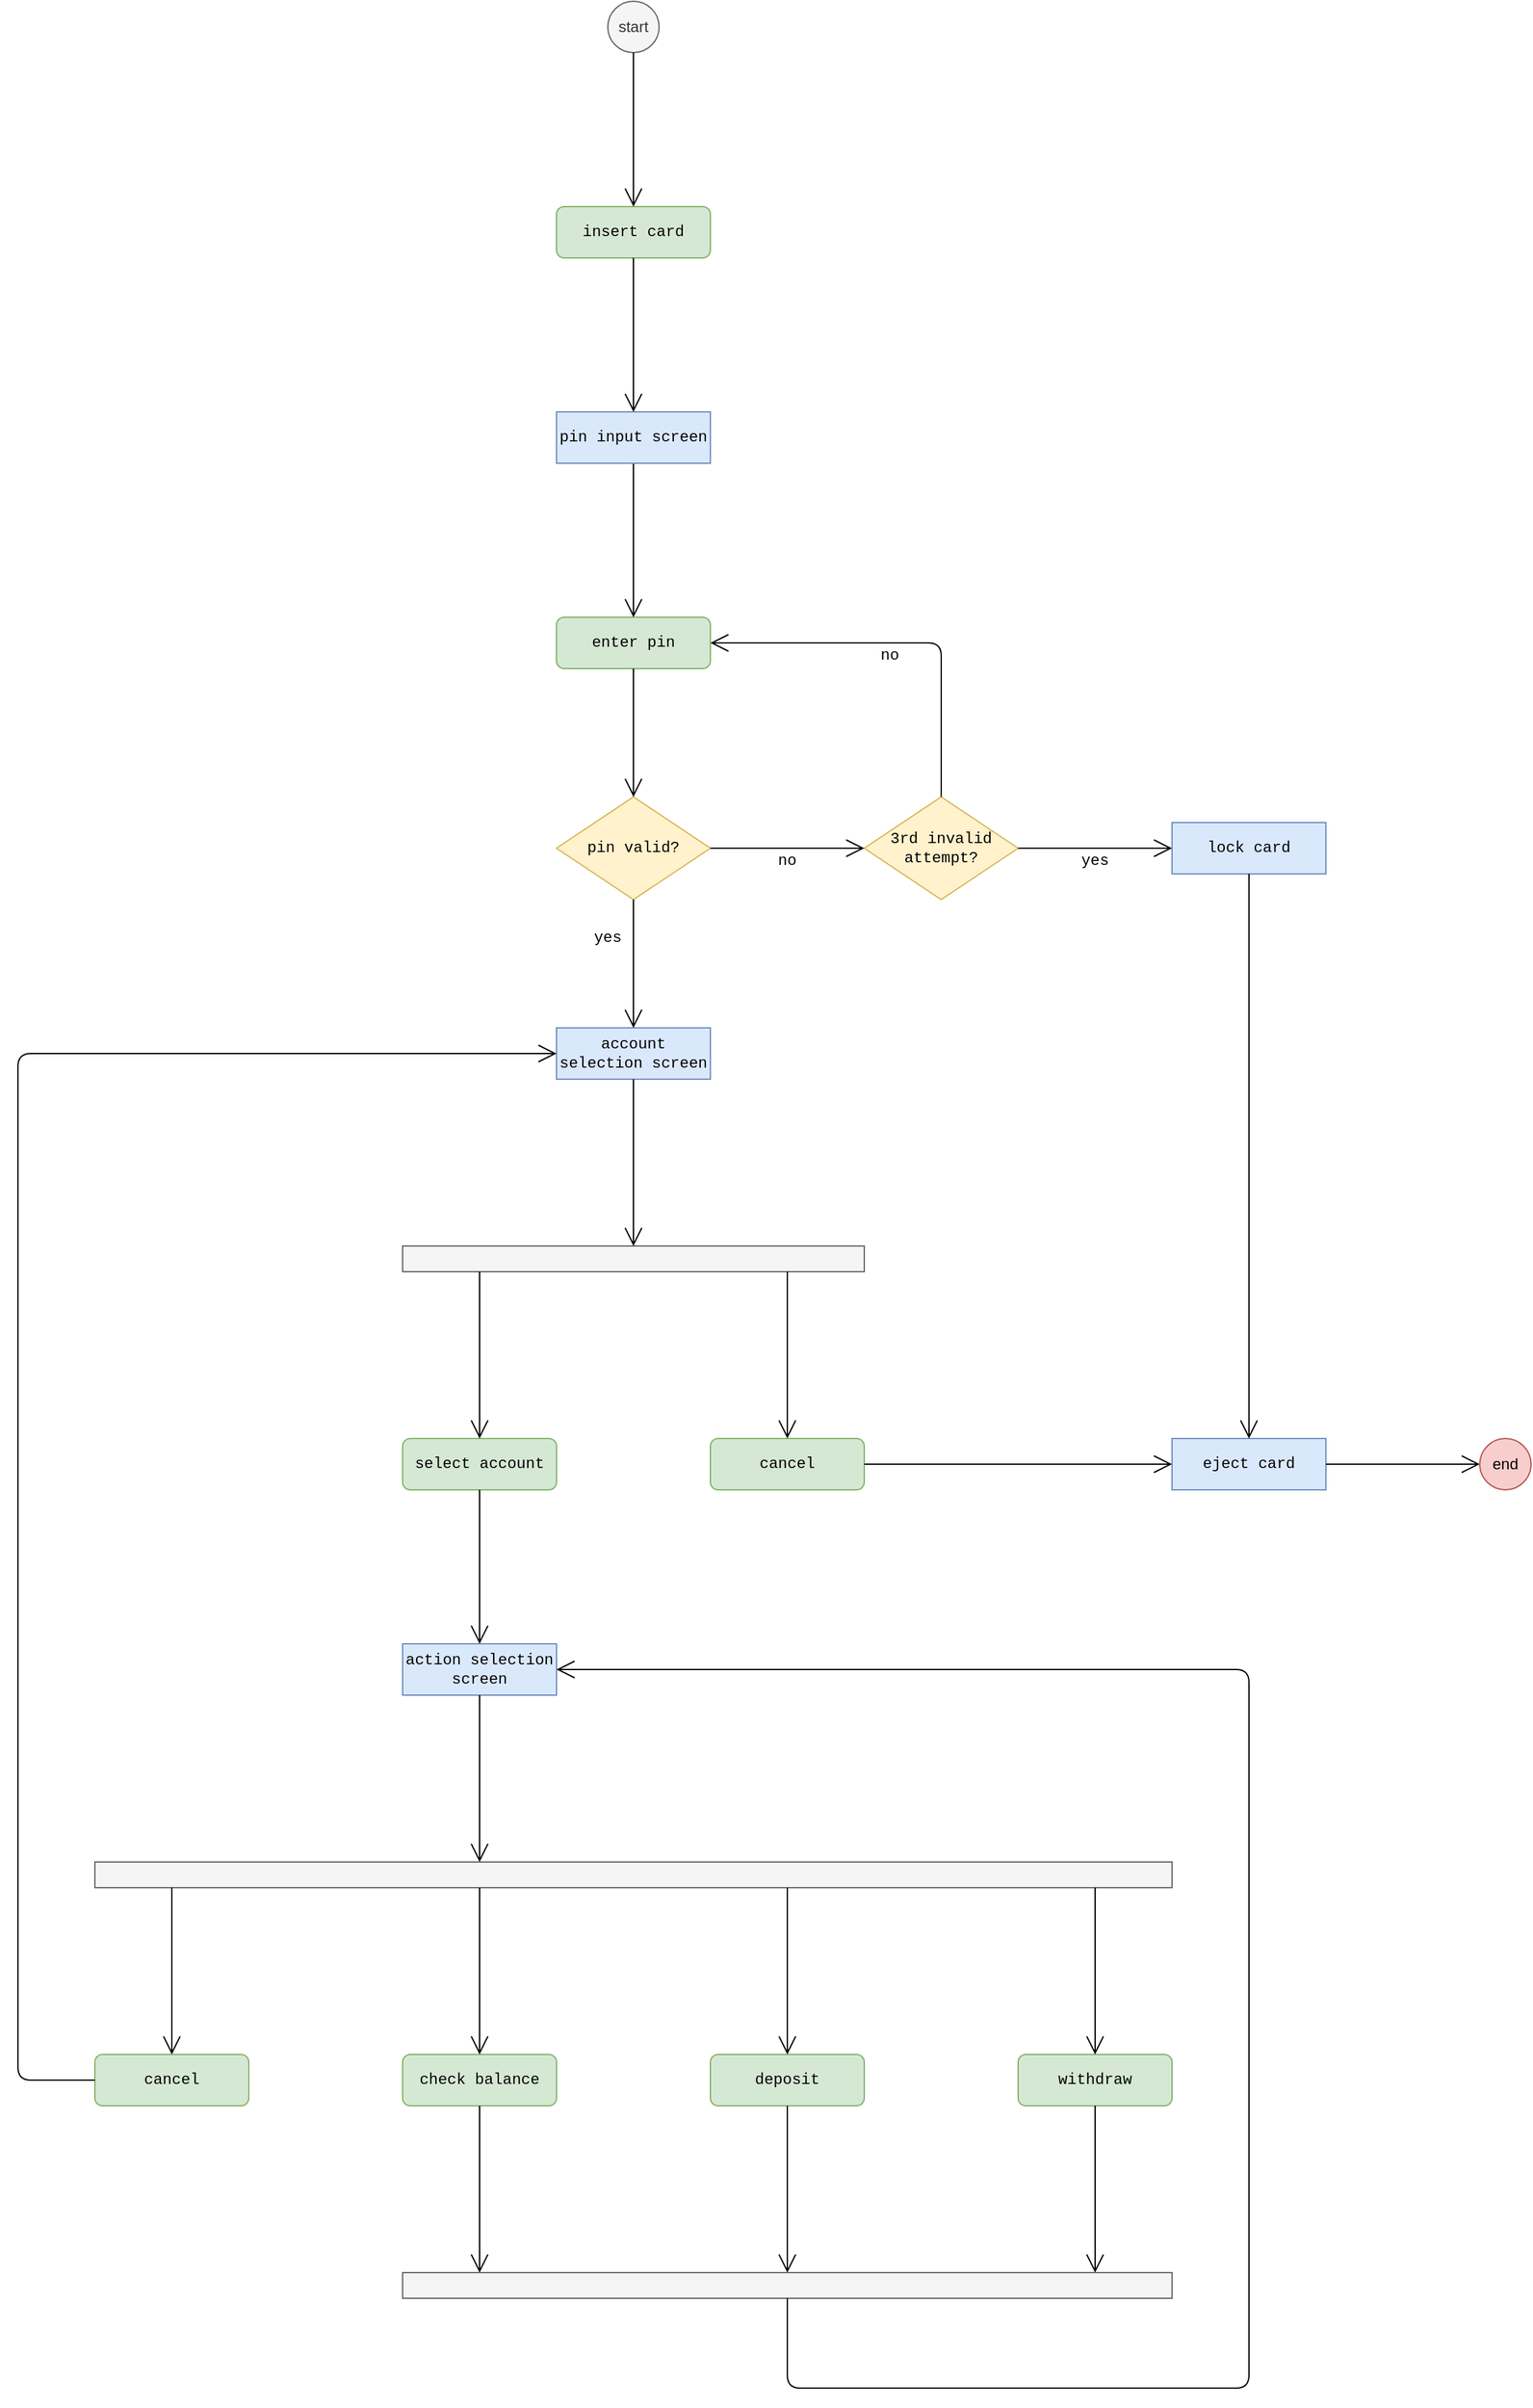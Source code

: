 <mxfile version="14.1.8" type="device"><diagram id="ihqMIaTf8OAF57CBlRL2" name="Page-1"><mxGraphModel dx="2200" dy="1813" grid="1" gridSize="10" guides="1" tooltips="1" connect="1" arrows="1" fold="1" page="1" pageScale="1" pageWidth="850" pageHeight="1100" math="0" shadow="0"><root><mxCell id="0"/><mxCell id="1" parent="0"/><mxCell id="f5XlnGI-PrZ9Zr5Y0vNG-1" value="start" style="ellipse;whiteSpace=wrap;html=1;aspect=fixed;fillColor=#f5f5f5;strokeColor=#666666;fontColor=#333333;" vertex="1" parent="1"><mxGeometry x="80" y="-120" width="40" height="40" as="geometry"/></mxCell><mxCell id="f5XlnGI-PrZ9Zr5Y0vNG-2" value="insert card" style="rounded=1;whiteSpace=wrap;html=1;fontFamily=Courier New;fillColor=#d5e8d4;strokeColor=#82b366;" vertex="1" parent="1"><mxGeometry x="40" y="40" width="120" height="40" as="geometry"/></mxCell><mxCell id="f5XlnGI-PrZ9Zr5Y0vNG-3" value="enter pin" style="rounded=1;whiteSpace=wrap;html=1;fontFamily=Courier New;fillColor=#d5e8d4;strokeColor=#82b366;" vertex="1" parent="1"><mxGeometry x="40" y="360" width="120" height="40" as="geometry"/></mxCell><mxCell id="f5XlnGI-PrZ9Zr5Y0vNG-4" value="pin valid?" style="rhombus;whiteSpace=wrap;html=1;fontFamily=Courier New;fillColor=#fff2cc;strokeColor=#d6b656;" vertex="1" parent="1"><mxGeometry x="40" y="500" width="120" height="80" as="geometry"/></mxCell><mxCell id="f5XlnGI-PrZ9Zr5Y0vNG-8" value="account selection screen" style="rounded=0;whiteSpace=wrap;html=1;fontFamily=Courier New;fillColor=#dae8fc;strokeColor=#6c8ebf;" vertex="1" parent="1"><mxGeometry x="40" y="680" width="120" height="40" as="geometry"/></mxCell><mxCell id="f5XlnGI-PrZ9Zr5Y0vNG-9" value="action selection screen" style="rounded=0;whiteSpace=wrap;html=1;fontFamily=Courier New;fillColor=#dae8fc;strokeColor=#6c8ebf;" vertex="1" parent="1"><mxGeometry x="-80" y="1160" width="120" height="40" as="geometry"/></mxCell><mxCell id="f5XlnGI-PrZ9Zr5Y0vNG-10" value="3rd invalid attempt?" style="rhombus;whiteSpace=wrap;html=1;fontFamily=Courier New;fillColor=#fff2cc;strokeColor=#d6b656;" vertex="1" parent="1"><mxGeometry x="280" y="500" width="120" height="80" as="geometry"/></mxCell><mxCell id="f5XlnGI-PrZ9Zr5Y0vNG-11" value="eject card" style="rounded=0;whiteSpace=wrap;html=1;fontFamily=Courier New;fillColor=#dae8fc;strokeColor=#6c8ebf;" vertex="1" parent="1"><mxGeometry x="520" y="1000" width="120" height="40" as="geometry"/></mxCell><mxCell id="f5XlnGI-PrZ9Zr5Y0vNG-12" value="lock card" style="rounded=0;whiteSpace=wrap;html=1;fontFamily=Courier New;fillColor=#dae8fc;strokeColor=#6c8ebf;" vertex="1" parent="1"><mxGeometry x="520" y="520" width="120" height="40" as="geometry"/></mxCell><mxCell id="f5XlnGI-PrZ9Zr5Y0vNG-14" value="" style="rounded=0;whiteSpace=wrap;html=1;fontFamily=Courier New;fillColor=#f5f5f5;strokeColor=#666666;fontColor=#333333;" vertex="1" parent="1"><mxGeometry x="-80" y="850" width="360" height="20" as="geometry"/></mxCell><mxCell id="f5XlnGI-PrZ9Zr5Y0vNG-15" value="select account" style="rounded=1;whiteSpace=wrap;html=1;fontFamily=Courier New;fillColor=#d5e8d4;strokeColor=#82b366;" vertex="1" parent="1"><mxGeometry x="-80" y="1000" width="120" height="40" as="geometry"/></mxCell><mxCell id="f5XlnGI-PrZ9Zr5Y0vNG-16" value="cancel" style="rounded=1;whiteSpace=wrap;html=1;fontFamily=Courier New;fillColor=#d5e8d4;strokeColor=#82b366;" vertex="1" parent="1"><mxGeometry x="160" y="1000" width="120" height="40" as="geometry"/></mxCell><mxCell id="f5XlnGI-PrZ9Zr5Y0vNG-17" value="" style="rounded=0;whiteSpace=wrap;html=1;fontFamily=Courier New;fillColor=#f5f5f5;strokeColor=#666666;fontColor=#333333;" vertex="1" parent="1"><mxGeometry x="-320" y="1330" width="840" height="20" as="geometry"/></mxCell><mxCell id="f5XlnGI-PrZ9Zr5Y0vNG-18" value="check balance" style="rounded=1;whiteSpace=wrap;html=1;fontFamily=Courier New;fillColor=#d5e8d4;strokeColor=#82b366;" vertex="1" parent="1"><mxGeometry x="-80" y="1480" width="120" height="40" as="geometry"/></mxCell><mxCell id="f5XlnGI-PrZ9Zr5Y0vNG-19" value="deposit" style="rounded=1;whiteSpace=wrap;html=1;fontFamily=Courier New;fillColor=#d5e8d4;strokeColor=#82b366;" vertex="1" parent="1"><mxGeometry x="160" y="1480" width="120" height="40" as="geometry"/></mxCell><mxCell id="f5XlnGI-PrZ9Zr5Y0vNG-20" value="withdraw" style="rounded=1;whiteSpace=wrap;html=1;fontFamily=Courier New;fillColor=#d5e8d4;strokeColor=#82b366;" vertex="1" parent="1"><mxGeometry x="400" y="1480" width="120" height="40" as="geometry"/></mxCell><mxCell id="f5XlnGI-PrZ9Zr5Y0vNG-21" value="cancel" style="rounded=1;whiteSpace=wrap;html=1;fontFamily=Courier New;fillColor=#d5e8d4;strokeColor=#82b366;" vertex="1" parent="1"><mxGeometry x="-320" y="1480" width="120" height="40" as="geometry"/></mxCell><mxCell id="f5XlnGI-PrZ9Zr5Y0vNG-22" value="" style="endArrow=open;endFill=1;endSize=12;html=1;fontFamily=Courier New;exitX=0;exitY=0.5;exitDx=0;exitDy=0;entryX=0;entryY=0.5;entryDx=0;entryDy=0;" edge="1" parent="1" source="f5XlnGI-PrZ9Zr5Y0vNG-21" target="f5XlnGI-PrZ9Zr5Y0vNG-8"><mxGeometry width="160" relative="1" as="geometry"><mxPoint x="-10" y="1330" as="sourcePoint"/><mxPoint x="150" y="1330" as="targetPoint"/><Array as="points"><mxPoint x="-380" y="1500"/><mxPoint x="-380" y="700"/></Array></mxGeometry></mxCell><mxCell id="f5XlnGI-PrZ9Zr5Y0vNG-23" value="" style="endArrow=open;endFill=1;endSize=12;html=1;fontFamily=Courier New;exitX=0.5;exitY=1;exitDx=0;exitDy=0;" edge="1" parent="1" source="f5XlnGI-PrZ9Zr5Y0vNG-8"><mxGeometry width="160" relative="1" as="geometry"><mxPoint x="-10" y="960" as="sourcePoint"/><mxPoint x="100" y="850" as="targetPoint"/></mxGeometry></mxCell><mxCell id="f5XlnGI-PrZ9Zr5Y0vNG-24" value="" style="endArrow=open;endFill=1;endSize=12;html=1;fontFamily=Courier New;" edge="1" parent="1"><mxGeometry width="160" relative="1" as="geometry"><mxPoint x="-20" y="870" as="sourcePoint"/><mxPoint x="-20" y="1000" as="targetPoint"/></mxGeometry></mxCell><mxCell id="f5XlnGI-PrZ9Zr5Y0vNG-27" value="" style="endArrow=open;endFill=1;endSize=12;html=1;fontFamily=Courier New;" edge="1" parent="1"><mxGeometry width="160" relative="1" as="geometry"><mxPoint x="220" y="870" as="sourcePoint"/><mxPoint x="220" y="1000" as="targetPoint"/></mxGeometry></mxCell><mxCell id="f5XlnGI-PrZ9Zr5Y0vNG-28" value="" style="endArrow=open;endFill=1;endSize=12;html=1;fontFamily=Courier New;exitX=0.5;exitY=1;exitDx=0;exitDy=0;entryX=0.5;entryY=0;entryDx=0;entryDy=0;" edge="1" parent="1" source="f5XlnGI-PrZ9Zr5Y0vNG-15" target="f5XlnGI-PrZ9Zr5Y0vNG-9"><mxGeometry width="160" relative="1" as="geometry"><mxPoint x="-10" y="880" as="sourcePoint"/><mxPoint x="-10" y="1010" as="targetPoint"/></mxGeometry></mxCell><mxCell id="f5XlnGI-PrZ9Zr5Y0vNG-29" value="" style="endArrow=open;endFill=1;endSize=12;html=1;fontFamily=Courier New;" edge="1" parent="1"><mxGeometry width="160" relative="1" as="geometry"><mxPoint x="-20" y="1200" as="sourcePoint"/><mxPoint x="-20" y="1330" as="targetPoint"/></mxGeometry></mxCell><mxCell id="f5XlnGI-PrZ9Zr5Y0vNG-30" value="" style="endArrow=open;endFill=1;endSize=12;html=1;fontFamily=Courier New;" edge="1" parent="1"><mxGeometry width="160" relative="1" as="geometry"><mxPoint x="-260" y="1350" as="sourcePoint"/><mxPoint x="-260" y="1480" as="targetPoint"/></mxGeometry></mxCell><mxCell id="f5XlnGI-PrZ9Zr5Y0vNG-31" value="" style="endArrow=open;endFill=1;endSize=12;html=1;fontFamily=Courier New;" edge="1" parent="1"><mxGeometry width="160" relative="1" as="geometry"><mxPoint x="220" y="1350" as="sourcePoint"/><mxPoint x="220" y="1480" as="targetPoint"/></mxGeometry></mxCell><mxCell id="f5XlnGI-PrZ9Zr5Y0vNG-32" value="" style="endArrow=open;endFill=1;endSize=12;html=1;fontFamily=Courier New;" edge="1" parent="1"><mxGeometry width="160" relative="1" as="geometry"><mxPoint x="460" y="1350" as="sourcePoint"/><mxPoint x="460" y="1480" as="targetPoint"/></mxGeometry></mxCell><mxCell id="f5XlnGI-PrZ9Zr5Y0vNG-33" value="" style="endArrow=open;endFill=1;endSize=12;html=1;fontFamily=Courier New;" edge="1" parent="1"><mxGeometry width="160" relative="1" as="geometry"><mxPoint x="-20" y="1350" as="sourcePoint"/><mxPoint x="-20" y="1480" as="targetPoint"/></mxGeometry></mxCell><mxCell id="f5XlnGI-PrZ9Zr5Y0vNG-34" value="" style="endArrow=open;endFill=1;endSize=12;html=1;fontFamily=Courier New;" edge="1" parent="1"><mxGeometry width="160" relative="1" as="geometry"><mxPoint x="220" y="1520" as="sourcePoint"/><mxPoint x="220" y="1650" as="targetPoint"/></mxGeometry></mxCell><mxCell id="f5XlnGI-PrZ9Zr5Y0vNG-35" value="" style="endArrow=open;endFill=1;endSize=12;html=1;fontFamily=Courier New;" edge="1" parent="1"><mxGeometry width="160" relative="1" as="geometry"><mxPoint x="460" y="1520" as="sourcePoint"/><mxPoint x="460" y="1650" as="targetPoint"/></mxGeometry></mxCell><mxCell id="f5XlnGI-PrZ9Zr5Y0vNG-36" value="" style="endArrow=open;endFill=1;endSize=12;html=1;fontFamily=Courier New;" edge="1" parent="1"><mxGeometry width="160" relative="1" as="geometry"><mxPoint x="-20" y="1520" as="sourcePoint"/><mxPoint x="-20" y="1650" as="targetPoint"/></mxGeometry></mxCell><mxCell id="f5XlnGI-PrZ9Zr5Y0vNG-37" value="" style="rounded=0;whiteSpace=wrap;html=1;fontFamily=Courier New;fillColor=#f5f5f5;strokeColor=#666666;fontColor=#333333;" vertex="1" parent="1"><mxGeometry x="-80" y="1650" width="600" height="20" as="geometry"/></mxCell><mxCell id="f5XlnGI-PrZ9Zr5Y0vNG-38" value="" style="endArrow=open;endFill=1;endSize=12;html=1;fontFamily=Courier New;entryX=1;entryY=0.5;entryDx=0;entryDy=0;" edge="1" parent="1" target="f5XlnGI-PrZ9Zr5Y0vNG-9"><mxGeometry width="160" relative="1" as="geometry"><mxPoint x="220" y="1670" as="sourcePoint"/><mxPoint x="580" y="1180" as="targetPoint"/><Array as="points"><mxPoint x="220" y="1740"/><mxPoint x="580" y="1740"/><mxPoint x="580" y="1180"/></Array></mxGeometry></mxCell><mxCell id="f5XlnGI-PrZ9Zr5Y0vNG-39" value="" style="endArrow=open;endFill=1;endSize=12;html=1;fontFamily=Courier New;entryX=0;entryY=0.5;entryDx=0;entryDy=0;exitX=1;exitY=0.5;exitDx=0;exitDy=0;" edge="1" parent="1" source="f5XlnGI-PrZ9Zr5Y0vNG-16" target="f5XlnGI-PrZ9Zr5Y0vNG-11"><mxGeometry width="160" relative="1" as="geometry"><mxPoint x="120" y="870" as="sourcePoint"/><mxPoint x="280" y="870" as="targetPoint"/></mxGeometry></mxCell><mxCell id="f5XlnGI-PrZ9Zr5Y0vNG-40" value="" style="endArrow=open;endFill=1;endSize=12;html=1;fontFamily=Courier New;entryX=0.5;entryY=0;entryDx=0;entryDy=0;exitX=0.5;exitY=1;exitDx=0;exitDy=0;" edge="1" parent="1" source="f5XlnGI-PrZ9Zr5Y0vNG-12" target="f5XlnGI-PrZ9Zr5Y0vNG-11"><mxGeometry width="160" relative="1" as="geometry"><mxPoint x="290" y="1030" as="sourcePoint"/><mxPoint x="530" y="1030" as="targetPoint"/></mxGeometry></mxCell><mxCell id="f5XlnGI-PrZ9Zr5Y0vNG-41" value="" style="endArrow=open;endFill=1;endSize=12;html=1;fontFamily=Courier New;exitX=1;exitY=0.5;exitDx=0;exitDy=0;" edge="1" parent="1" source="f5XlnGI-PrZ9Zr5Y0vNG-11"><mxGeometry width="160" relative="1" as="geometry"><mxPoint x="650" y="1070" as="sourcePoint"/><mxPoint x="760" y="1020" as="targetPoint"/></mxGeometry></mxCell><mxCell id="f5XlnGI-PrZ9Zr5Y0vNG-42" value="end" style="ellipse;whiteSpace=wrap;html=1;aspect=fixed;fillColor=#f8cecc;strokeColor=#b85450;" vertex="1" parent="1"><mxGeometry x="760" y="1000" width="40" height="40" as="geometry"/></mxCell><mxCell id="f5XlnGI-PrZ9Zr5Y0vNG-45" value="" style="endArrow=open;endFill=1;endSize=12;html=1;fontFamily=Courier New;exitX=1;exitY=0.5;exitDx=0;exitDy=0;entryX=0;entryY=0.5;entryDx=0;entryDy=0;" edge="1" parent="1" source="f5XlnGI-PrZ9Zr5Y0vNG-4" target="f5XlnGI-PrZ9Zr5Y0vNG-10"><mxGeometry width="160" relative="1" as="geometry"><mxPoint x="110" y="730" as="sourcePoint"/><mxPoint x="110" y="860" as="targetPoint"/></mxGeometry></mxCell><mxCell id="f5XlnGI-PrZ9Zr5Y0vNG-46" value="" style="endArrow=open;endFill=1;endSize=12;html=1;fontFamily=Courier New;exitX=1;exitY=0.5;exitDx=0;exitDy=0;entryX=0;entryY=0.5;entryDx=0;entryDy=0;" edge="1" parent="1" source="f5XlnGI-PrZ9Zr5Y0vNG-10" target="f5XlnGI-PrZ9Zr5Y0vNG-12"><mxGeometry width="160" relative="1" as="geometry"><mxPoint x="170" y="550" as="sourcePoint"/><mxPoint x="290" y="550" as="targetPoint"/></mxGeometry></mxCell><mxCell id="f5XlnGI-PrZ9Zr5Y0vNG-47" value="" style="endArrow=open;endFill=1;endSize=12;html=1;fontFamily=Courier New;exitX=0.5;exitY=1;exitDx=0;exitDy=0;entryX=0.5;entryY=0;entryDx=0;entryDy=0;" edge="1" parent="1" source="f5XlnGI-PrZ9Zr5Y0vNG-4" target="f5XlnGI-PrZ9Zr5Y0vNG-8"><mxGeometry width="160" relative="1" as="geometry"><mxPoint x="410" y="550" as="sourcePoint"/><mxPoint x="530" y="550" as="targetPoint"/></mxGeometry></mxCell><mxCell id="f5XlnGI-PrZ9Zr5Y0vNG-48" value="" style="endArrow=open;endFill=1;endSize=12;html=1;fontFamily=Courier New;exitX=0.5;exitY=1;exitDx=0;exitDy=0;entryX=0.5;entryY=0;entryDx=0;entryDy=0;" edge="1" parent="1" source="f5XlnGI-PrZ9Zr5Y0vNG-3" target="f5XlnGI-PrZ9Zr5Y0vNG-4"><mxGeometry width="160" relative="1" as="geometry"><mxPoint x="110" y="590" as="sourcePoint"/><mxPoint x="110" y="690" as="targetPoint"/></mxGeometry></mxCell><mxCell id="f5XlnGI-PrZ9Zr5Y0vNG-49" value="" style="endArrow=open;endFill=1;endSize=12;html=1;fontFamily=Courier New;entryX=0.5;entryY=0;entryDx=0;entryDy=0;exitX=0.5;exitY=1;exitDx=0;exitDy=0;" edge="1" parent="1" source="f5XlnGI-PrZ9Zr5Y0vNG-58" target="f5XlnGI-PrZ9Zr5Y0vNG-3"><mxGeometry width="160" relative="1" as="geometry"><mxPoint x="100" y="280" as="sourcePoint"/><mxPoint x="110" y="510" as="targetPoint"/></mxGeometry></mxCell><mxCell id="f5XlnGI-PrZ9Zr5Y0vNG-50" value="" style="endArrow=open;endFill=1;endSize=12;html=1;fontFamily=Courier New;exitX=0.5;exitY=1;exitDx=0;exitDy=0;entryX=0.5;entryY=0;entryDx=0;entryDy=0;" edge="1" parent="1" source="f5XlnGI-PrZ9Zr5Y0vNG-1" target="f5XlnGI-PrZ9Zr5Y0vNG-2"><mxGeometry width="160" relative="1" as="geometry"><mxPoint x="110" y="90" as="sourcePoint"/><mxPoint x="110" y="210" as="targetPoint"/></mxGeometry></mxCell><mxCell id="f5XlnGI-PrZ9Zr5Y0vNG-52" value="" style="endArrow=open;endFill=1;endSize=12;html=1;fontFamily=Courier New;exitX=0.5;exitY=0;exitDx=0;exitDy=0;entryX=1;entryY=0.5;entryDx=0;entryDy=0;" edge="1" parent="1" source="f5XlnGI-PrZ9Zr5Y0vNG-10" target="f5XlnGI-PrZ9Zr5Y0vNG-3"><mxGeometry width="160" relative="1" as="geometry"><mxPoint x="180" y="730" as="sourcePoint"/><mxPoint x="340" y="730" as="targetPoint"/><Array as="points"><mxPoint x="340" y="380"/></Array></mxGeometry></mxCell><mxCell id="f5XlnGI-PrZ9Zr5Y0vNG-53" value="no" style="text;html=1;strokeColor=none;fillColor=none;align=center;verticalAlign=middle;whiteSpace=wrap;rounded=0;fontFamily=Courier New;" vertex="1" parent="1"><mxGeometry x="280" y="380" width="40" height="20" as="geometry"/></mxCell><mxCell id="f5XlnGI-PrZ9Zr5Y0vNG-54" value="no" style="text;html=1;strokeColor=none;fillColor=none;align=center;verticalAlign=middle;whiteSpace=wrap;rounded=0;fontFamily=Courier New;" vertex="1" parent="1"><mxGeometry x="200" y="540" width="40" height="20" as="geometry"/></mxCell><mxCell id="f5XlnGI-PrZ9Zr5Y0vNG-55" value="yes" style="text;html=1;strokeColor=none;fillColor=none;align=center;verticalAlign=middle;whiteSpace=wrap;rounded=0;fontFamily=Courier New;" vertex="1" parent="1"><mxGeometry x="440" y="540" width="40" height="20" as="geometry"/></mxCell><mxCell id="f5XlnGI-PrZ9Zr5Y0vNG-56" value="yes" style="text;html=1;strokeColor=none;fillColor=none;align=center;verticalAlign=middle;whiteSpace=wrap;rounded=0;fontFamily=Courier New;" vertex="1" parent="1"><mxGeometry x="60" y="600" width="40" height="20" as="geometry"/></mxCell><mxCell id="f5XlnGI-PrZ9Zr5Y0vNG-58" value="pin input screen" style="rounded=0;whiteSpace=wrap;html=1;fontFamily=Courier New;fillColor=#dae8fc;strokeColor=#6c8ebf;" vertex="1" parent="1"><mxGeometry x="40" y="200" width="120" height="40" as="geometry"/></mxCell><mxCell id="f5XlnGI-PrZ9Zr5Y0vNG-59" value="" style="endArrow=open;endFill=1;endSize=12;html=1;fontFamily=Courier New;entryX=0.5;entryY=0;entryDx=0;entryDy=0;exitX=0.5;exitY=1;exitDx=0;exitDy=0;" edge="1" parent="1" source="f5XlnGI-PrZ9Zr5Y0vNG-2" target="f5XlnGI-PrZ9Zr5Y0vNG-58"><mxGeometry width="160" relative="1" as="geometry"><mxPoint x="110" y="250" as="sourcePoint"/><mxPoint x="110" y="370" as="targetPoint"/></mxGeometry></mxCell></root></mxGraphModel></diagram></mxfile>